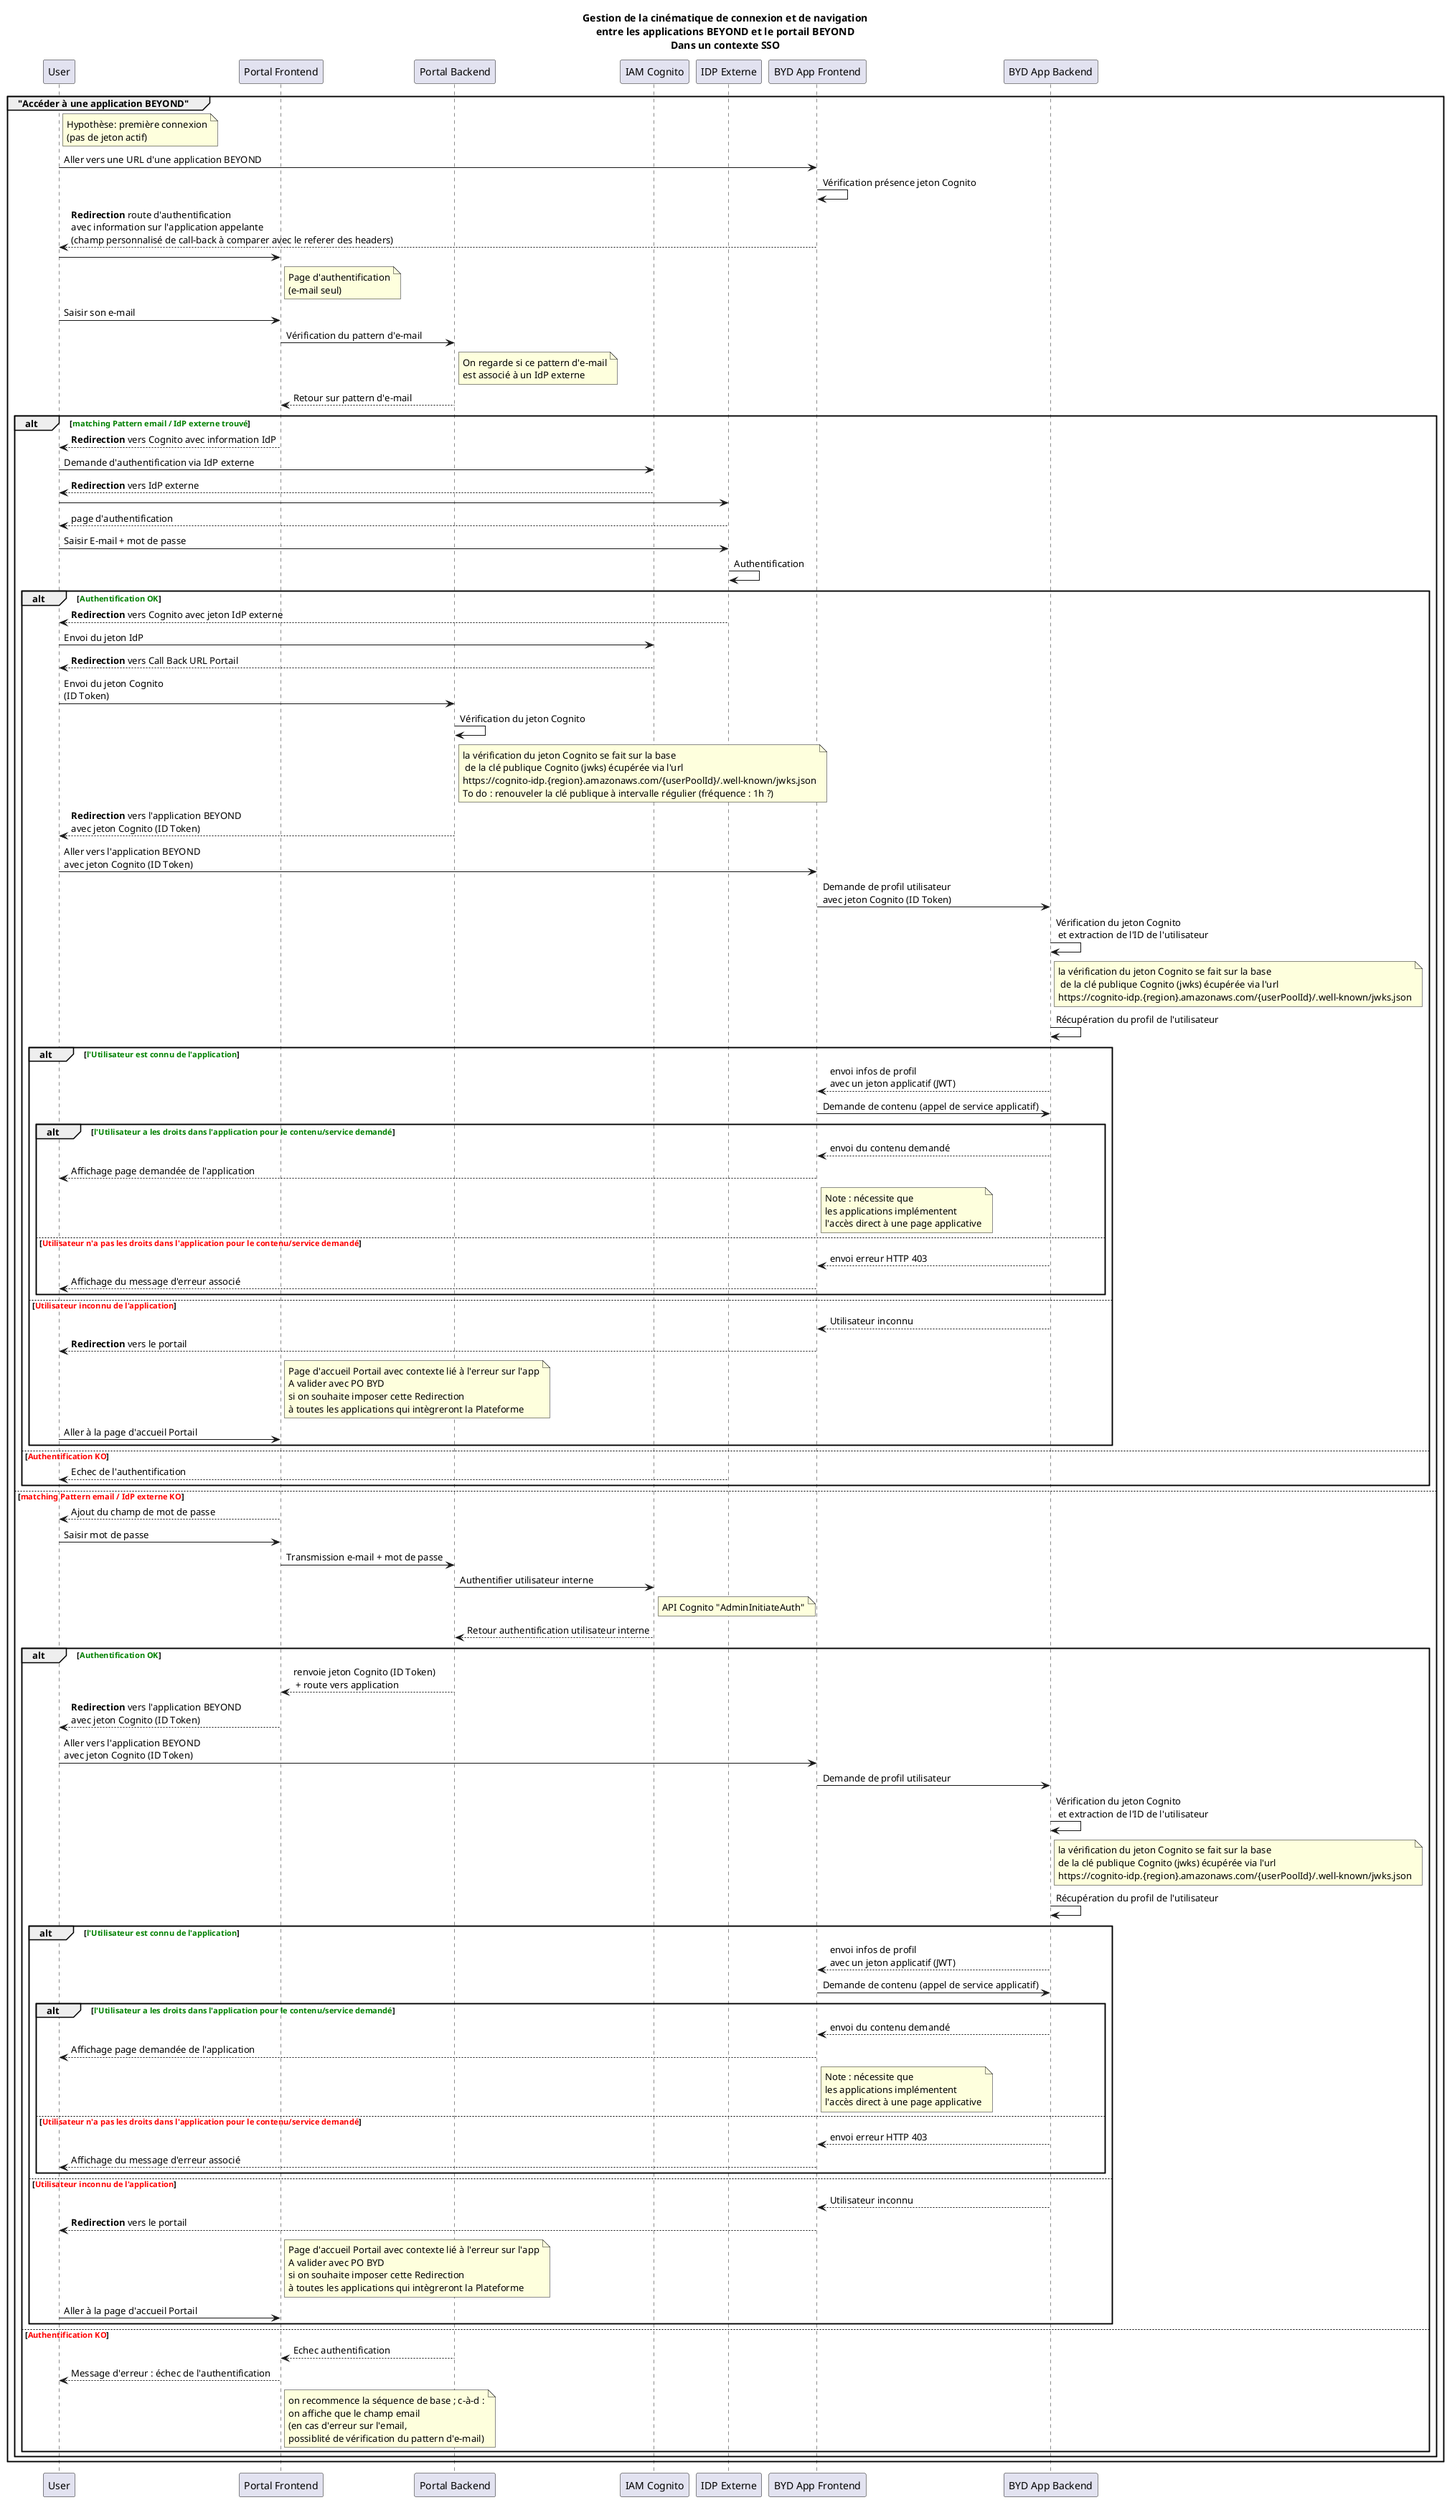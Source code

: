 @startuml seq_authentication
title 
Gestion de la cinématique de connexion et de navigation
entre les applications BEYOND et le portail BEYOND
Dans un contexte SSO
end title
participant "User" as U
participant "Portal Frontend" as PF
participant "Portal Backend" as PB
participant "IAM Cognito" as  IAM
participant "IDP Externe" as  IDP
participant "BYD App Frontend" as RF
participant "BYD App Backend" as RB

group "Accéder à une application BEYOND"
  note right U
    Hypothèse: première connexion
    (pas de jeton actif)
  end note
  U -> RF: Aller vers une URL d'une application BEYOND
  RF -> RF: Vérification présence jeton Cognito
  RF --> U: **Redirection** route d'authentification\navec information sur l'application appelante\n(champ personnalisé de call-back à comparer avec le referer des headers)
  U -> PF
  note right PF
    Page d'authentification
    (e-mail seul)
  end note
  U -> PF: Saisir son e-mail
  PF -> PB: Vérification du pattern d'e-mail
  note right PB
    On regarde si ce pattern d'e-mail
    est associé à un IdP externe
  end note
  PB --> PF: Retour sur pattern d'e-mail
  alt <color Green>matching Pattern email / IdP externe trouvé</color>
    PF --> U: **Redirection** vers Cognito avec information IdP
    U -> IAM: Demande d'authentification via IdP externe
    IAM --> U: **Redirection** vers IdP externe
    U -> IDP:
    IDP --> U: page d'authentification
    U -> IDP: Saisir E-mail + mot de passe
    IDP -> IDP: Authentification
    alt <color Green>Authentification OK</color>
      IDP --> U: **Redirection** vers Cognito avec jeton IdP externe
      U -> IAM: Envoi du jeton IdP
      IAM --> U: **Redirection** vers Call Back URL Portail
      U -> PB: Envoi du jeton Cognito\n(ID Token)
      PB -> PB: Vérification du jeton Cognito
      note right PB
        la vérification du jeton Cognito se fait sur la base
         de la clé publique Cognito (jwks) écupérée via l'url 
        https://cognito-idp.{region}.amazonaws.com/{userPoolId}/.well-known/jwks.json
        To do : renouveler la clé publique à intervalle régulier (fréquence : 1h ?)
      end note
      PB --> U: **Redirection** vers l'application BEYOND\navec jeton Cognito (ID Token)
      U -> RF: Aller vers l'application BEYOND\navec jeton Cognito (ID Token)
      RF -> RB: Demande de profil utilisateur\navec jeton Cognito (ID Token)
      RB -> RB : Vérification du jeton Cognito\n et extraction de l'ID de l'utilisateur
      note right RB
        la vérification du jeton Cognito se fait sur la base
         de la clé publique Cognito (jwks) écupérée via l'url 
        https://cognito-idp.{region}.amazonaws.com/{userPoolId}/.well-known/jwks.json
      end note
      RB -> RB : Récupération du profil de l'utilisateur
      alt <color Green>l'Utilisateur est connu de l'application</color>
        RB --> RF: envoi infos de profil\navec un jeton applicatif (JWT)
        RF -> RB: Demande de contenu (appel de service applicatif)
        alt <color Green>l'Utilisateur a les droits dans l'application pour le contenu/service demandé</color>
          RB --> RF: envoi du contenu demandé
          RF --> U: Affichage page demandée de l'application
          note right RF
            Note : nécessite que
            les applications implémentent
            l'accès direct à une page applicative
          end note
        else  <color Red>Utilisateur n'a pas les droits dans l'application pour le contenu/service demandé</color>
          RB --> RF: envoi erreur HTTP 403
          RF --> U: Affichage du message d'erreur associé
        end
      else  <color Red>Utilisateur inconnu de l'application</color>
        RB --> RF: Utilisateur inconnu
        RF --> U: **Redirection** vers le portail
        note right PF
          Page d'accueil Portail avec contexte lié à l'erreur sur l'app
          A valider avec PO BYD
          si on souhaite imposer cette Redirection
          à toutes les applications qui intègreront la Plateforme
        end note
        U -> PF: Aller à la page d'accueil Portail
     end
    else  <color Red>Authentification KO</color>
      IDP --> U: Echec de l'authentification
    end
  
  else  <color Red>matching Pattern email / IdP externe KO</color>
    PF --> U: Ajout du champ de mot de passe
    U -> PF: Saisir mot de passe
    PF -> PB: Transmission e-mail + mot de passe
    PB -> IAM: Authentifier utilisateur interne
    note right IAM
        API Cognito "AdminInitiateAuth"
    end note
    IAM --> PB: Retour authentification utilisateur interne
      alt <color Green>Authentification OK</color>
        PB --> PF: renvoie jeton Cognito (ID Token)\n + route vers application
        PF --> U: **Redirection** vers l'application BEYOND\navec jeton Cognito (ID Token)
        U -> RF: Aller vers l'application BEYOND\navec jeton Cognito (ID Token)
        RF -> RB: Demande de profil utilisateur
        RB -> RB : Vérification du jeton Cognito\n et extraction de l'ID de l'utilisateur
        note right RB
          la vérification du jeton Cognito se fait sur la base
          de la clé publique Cognito (jwks) écupérée via l'url 
          https://cognito-idp.{region}.amazonaws.com/{userPoolId}/.well-known/jwks.json
        end note
        RB -> RB : Récupération du profil de l'utilisateur
        alt <color Green>l'Utilisateur est connu de l'application</color>
          RB --> RF: envoi infos de profil\navec un jeton applicatif (JWT)
          RF -> RB: Demande de contenu (appel de service applicatif)
          alt <color Green>l'Utilisateur a les droits dans l'application pour le contenu/service demandé</color>
            RB --> RF: envoi du contenu demandé
            RF --> U: Affichage page demandée de l'application
            note right RF
              Note : nécessite que
              les applications implémentent
              l'accès direct à une page applicative
            end note
          else  <color Red>Utilisateur n'a pas les droits dans l'application pour le contenu/service demandé</color>
            RB --> RF: envoi erreur HTTP 403
            RF --> U: Affichage du message d'erreur associé
          end
        else  <color Red>Utilisateur inconnu de l'application</color>
          RB --> RF: Utilisateur inconnu
          RF --> U: **Redirection** vers le portail
          note right PF
            Page d'accueil Portail avec contexte lié à l'erreur sur l'app
            A valider avec PO BYD
            si on souhaite imposer cette Redirection
            à toutes les applications qui intègreront la Plateforme
          end note
          U -> PF: Aller à la page d'accueil Portail
        end
    else  <color Red>Authentification KO</color>
        PB --> PF: Echec authentification
        PF --> U: Message d'erreur : échec de l'authentification
        note right PF
          on recommence la séquence de base ; c-à-d :
          on affiche que le champ email
          (en cas d'erreur sur l'email,
          possiblité de vérification du pattern d'e-mail)
        end note
    end
  end
end
@enduml